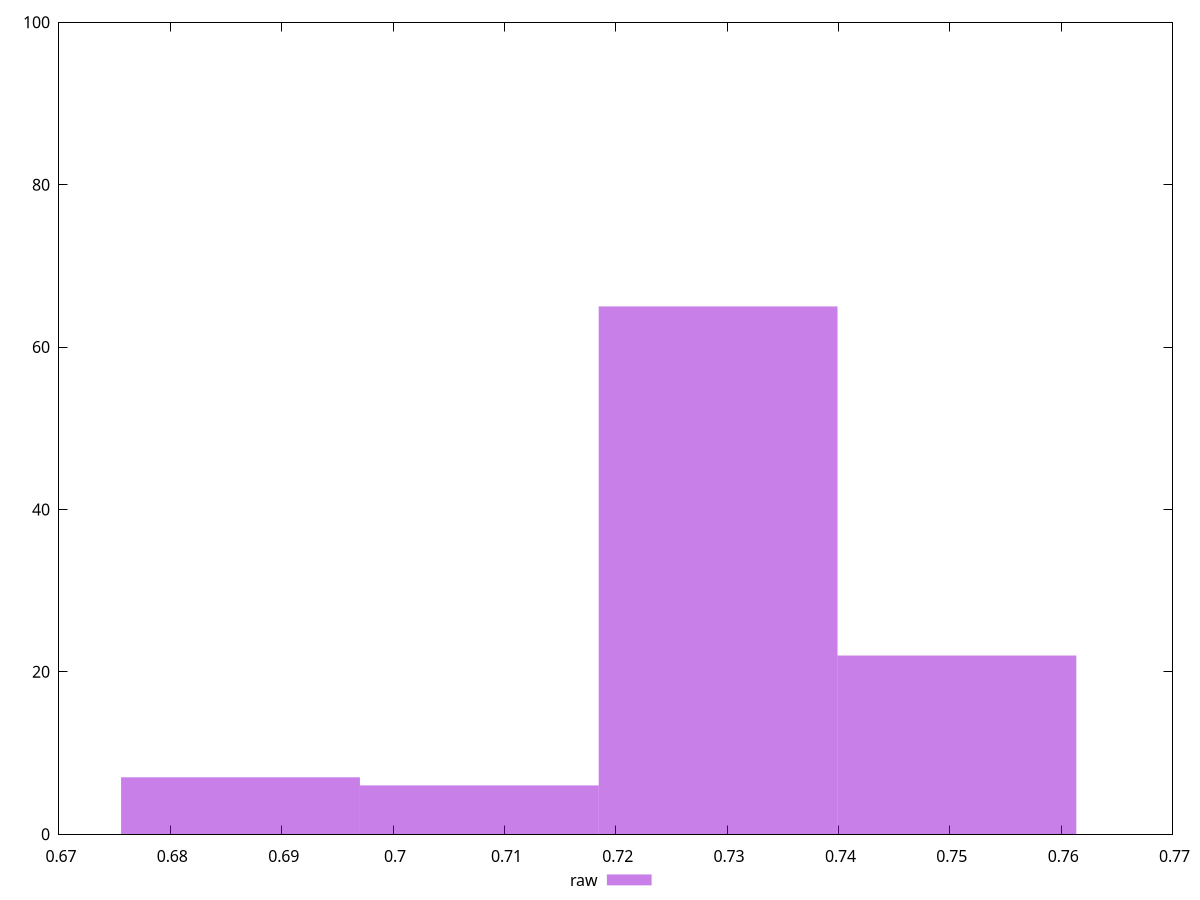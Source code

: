 reset
set terminal svg size 640, 490 enhanced background rgb 'white'
set output "report_00007_2020-12-11T15:55:29.892Z/meta/score/samples/pages+cached+noexternal+nosvg/raw/histogram.svg"

$raw <<EOF
0.7506394097018344 22
0.7291925694246392 65
0.7077457291474438 6
0.6862988888702486 7
EOF

set key outside below
set boxwidth 0.02144684027719527
set yrange [0:100]
set style fill transparent solid 0.5 noborder

plot \
  $raw title "raw" with boxes, \


reset
